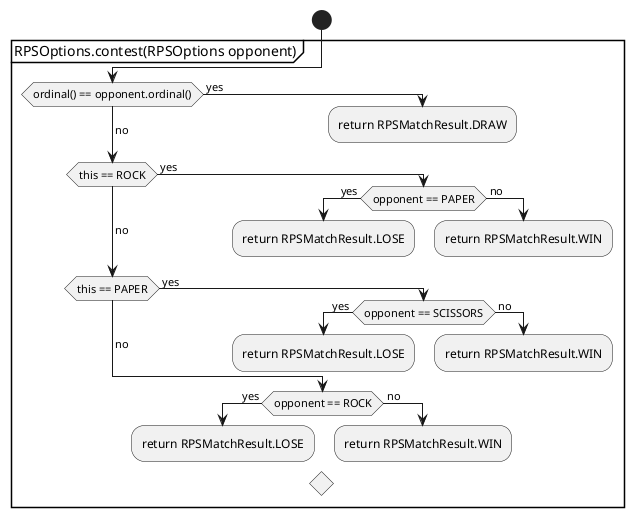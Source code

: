 @startuml RPSOptionsContest
!pragma useVerticalIf on
start
partition RPSOptions.contest(RPSOptions opponent){
    if(ordinal() == opponent.ordinal()) then ( yes )
        :return RPSMatchResult.DRAW;
        detach
    ( no )elseif(this == ROCK) then ( yes )
        if(opponent == PAPER) then ( yes )
            :return RPSMatchResult.LOSE;
            detach
        else ( no )
            :return RPSMatchResult.WIN;
            detach
        endif
    ( no )elseif(this == PAPER) then ( yes )
        if(opponent == SCISSORS) then ( yes )
            :return RPSMatchResult.LOSE;
            detach
        else ( no )
            :return RPSMatchResult.WIN;
            detach
        endif
    else ( no )
        if(opponent == ROCK) then ( yes )
            :return RPSMatchResult.LOSE;
            detach
        else ( no )
            :return RPSMatchResult.WIN;
            detach
@enduml